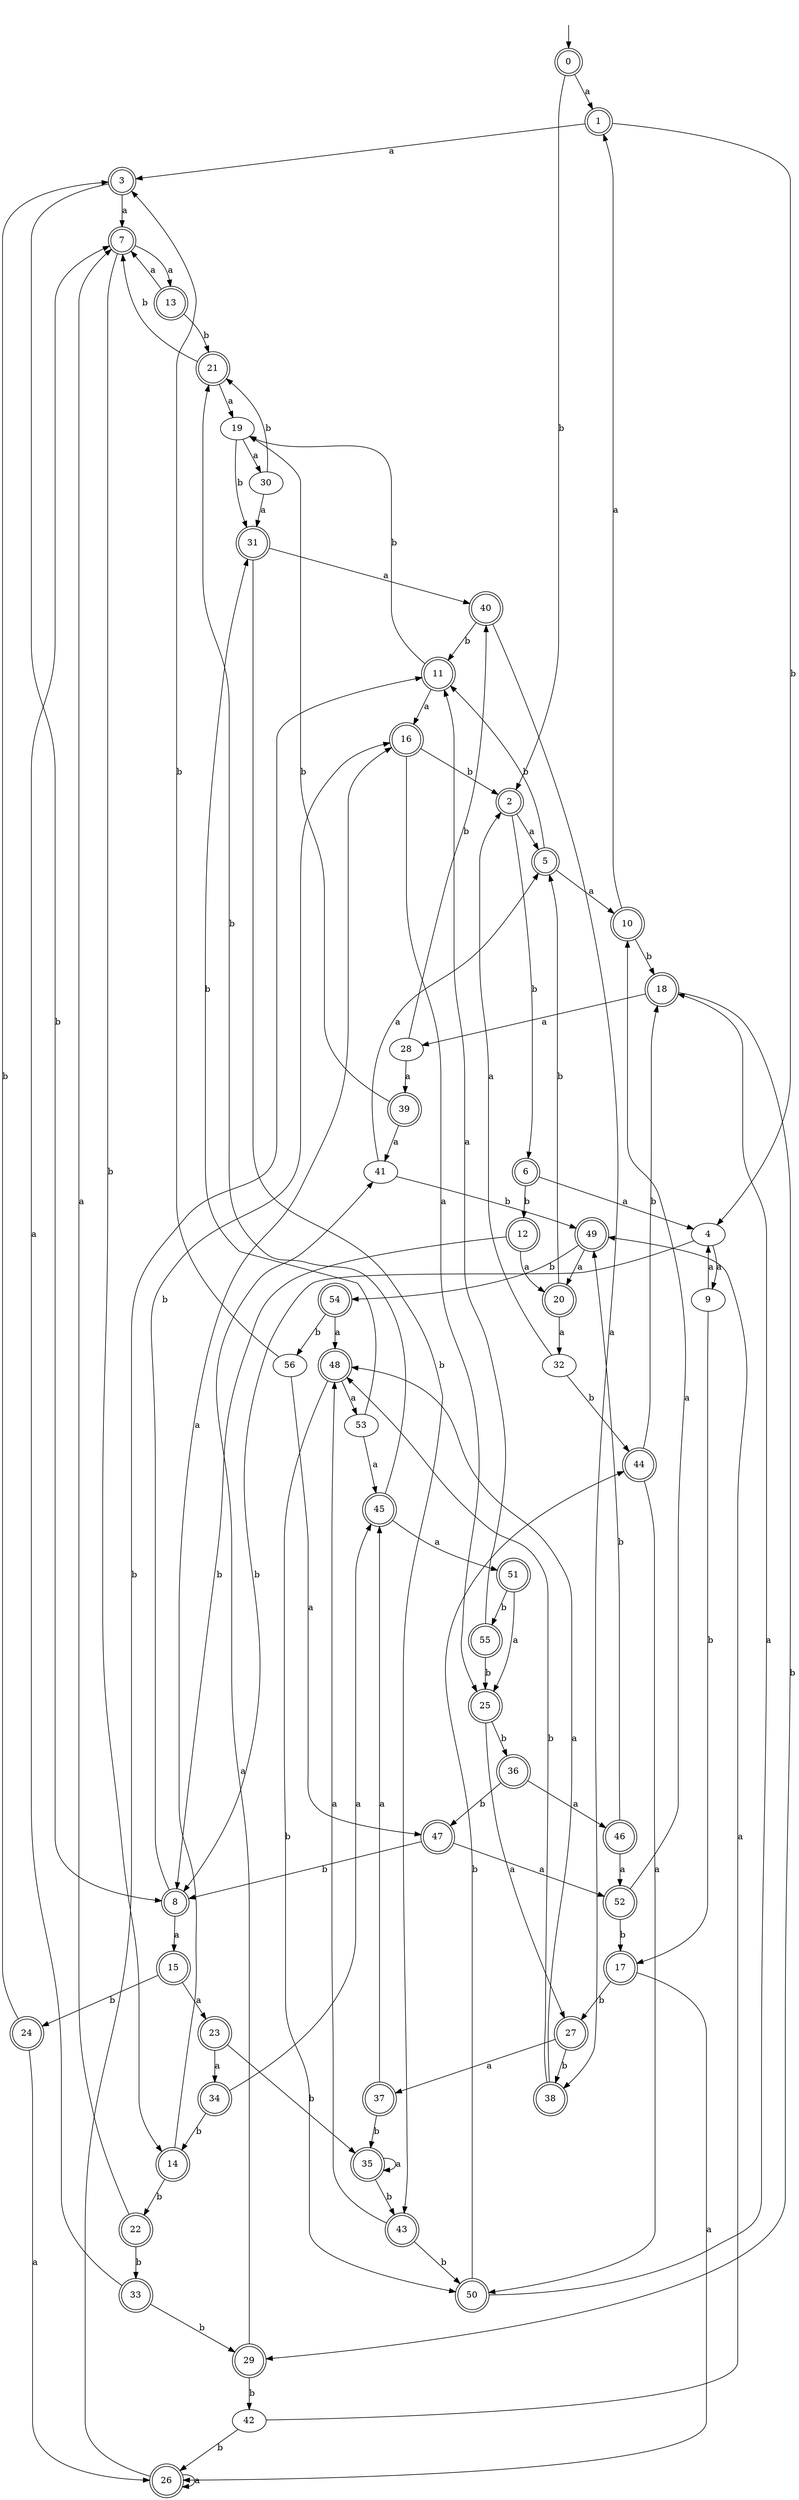digraph RandomDFA {
  __start0 [label="", shape=none];
  __start0 -> 0 [label=""];
  0 [shape=circle] [shape=doublecircle]
  0 -> 1 [label="a"]
  0 -> 2 [label="b"]
  1 [shape=doublecircle]
  1 -> 3 [label="a"]
  1 -> 4 [label="b"]
  2 [shape=doublecircle]
  2 -> 5 [label="a"]
  2 -> 6 [label="b"]
  3 [shape=doublecircle]
  3 -> 7 [label="a"]
  3 -> 8 [label="b"]
  4
  4 -> 9 [label="a"]
  4 -> 8 [label="b"]
  5 [shape=doublecircle]
  5 -> 10 [label="a"]
  5 -> 11 [label="b"]
  6 [shape=doublecircle]
  6 -> 4 [label="a"]
  6 -> 12 [label="b"]
  7 [shape=doublecircle]
  7 -> 13 [label="a"]
  7 -> 14 [label="b"]
  8 [shape=doublecircle]
  8 -> 15 [label="a"]
  8 -> 16 [label="b"]
  9
  9 -> 4 [label="a"]
  9 -> 17 [label="b"]
  10 [shape=doublecircle]
  10 -> 1 [label="a"]
  10 -> 18 [label="b"]
  11 [shape=doublecircle]
  11 -> 16 [label="a"]
  11 -> 19 [label="b"]
  12 [shape=doublecircle]
  12 -> 20 [label="a"]
  12 -> 8 [label="b"]
  13 [shape=doublecircle]
  13 -> 7 [label="a"]
  13 -> 21 [label="b"]
  14 [shape=doublecircle]
  14 -> 16 [label="a"]
  14 -> 22 [label="b"]
  15 [shape=doublecircle]
  15 -> 23 [label="a"]
  15 -> 24 [label="b"]
  16 [shape=doublecircle]
  16 -> 25 [label="a"]
  16 -> 2 [label="b"]
  17 [shape=doublecircle]
  17 -> 26 [label="a"]
  17 -> 27 [label="b"]
  18 [shape=doublecircle]
  18 -> 28 [label="a"]
  18 -> 29 [label="b"]
  19
  19 -> 30 [label="a"]
  19 -> 31 [label="b"]
  20 [shape=doublecircle]
  20 -> 32 [label="a"]
  20 -> 5 [label="b"]
  21 [shape=doublecircle]
  21 -> 19 [label="a"]
  21 -> 7 [label="b"]
  22 [shape=doublecircle]
  22 -> 7 [label="a"]
  22 -> 33 [label="b"]
  23 [shape=doublecircle]
  23 -> 34 [label="a"]
  23 -> 35 [label="b"]
  24 [shape=doublecircle]
  24 -> 26 [label="a"]
  24 -> 3 [label="b"]
  25 [shape=doublecircle]
  25 -> 27 [label="a"]
  25 -> 36 [label="b"]
  26 [shape=doublecircle]
  26 -> 26 [label="a"]
  26 -> 11 [label="b"]
  27 [shape=doublecircle]
  27 -> 37 [label="a"]
  27 -> 38 [label="b"]
  28
  28 -> 39 [label="a"]
  28 -> 40 [label="b"]
  29 [shape=doublecircle]
  29 -> 41 [label="a"]
  29 -> 42 [label="b"]
  30
  30 -> 31 [label="a"]
  30 -> 21 [label="b"]
  31 [shape=doublecircle]
  31 -> 40 [label="a"]
  31 -> 43 [label="b"]
  32
  32 -> 2 [label="a"]
  32 -> 44 [label="b"]
  33 [shape=doublecircle]
  33 -> 7 [label="a"]
  33 -> 29 [label="b"]
  34 [shape=doublecircle]
  34 -> 45 [label="a"]
  34 -> 14 [label="b"]
  35 [shape=doublecircle]
  35 -> 35 [label="a"]
  35 -> 43 [label="b"]
  36 [shape=doublecircle]
  36 -> 46 [label="a"]
  36 -> 47 [label="b"]
  37 [shape=doublecircle]
  37 -> 45 [label="a"]
  37 -> 35 [label="b"]
  38 [shape=doublecircle]
  38 -> 48 [label="a"]
  38 -> 48 [label="b"]
  39 [shape=doublecircle]
  39 -> 41 [label="a"]
  39 -> 19 [label="b"]
  40 [shape=doublecircle]
  40 -> 38 [label="a"]
  40 -> 11 [label="b"]
  41
  41 -> 5 [label="a"]
  41 -> 49 [label="b"]
  42
  42 -> 49 [label="a"]
  42 -> 26 [label="b"]
  43 [shape=doublecircle]
  43 -> 48 [label="a"]
  43 -> 50 [label="b"]
  44 [shape=doublecircle]
  44 -> 50 [label="a"]
  44 -> 18 [label="b"]
  45 [shape=doublecircle]
  45 -> 51 [label="a"]
  45 -> 21 [label="b"]
  46 [shape=doublecircle]
  46 -> 52 [label="a"]
  46 -> 49 [label="b"]
  47 [shape=doublecircle]
  47 -> 52 [label="a"]
  47 -> 8 [label="b"]
  48 [shape=doublecircle]
  48 -> 53 [label="a"]
  48 -> 50 [label="b"]
  49 [shape=doublecircle]
  49 -> 20 [label="a"]
  49 -> 54 [label="b"]
  50 [shape=doublecircle]
  50 -> 18 [label="a"]
  50 -> 44 [label="b"]
  51 [shape=doublecircle]
  51 -> 25 [label="a"]
  51 -> 55 [label="b"]
  52 [shape=doublecircle]
  52 -> 10 [label="a"]
  52 -> 17 [label="b"]
  53
  53 -> 45 [label="a"]
  53 -> 31 [label="b"]
  54 [shape=doublecircle]
  54 -> 48 [label="a"]
  54 -> 56 [label="b"]
  55 [shape=doublecircle]
  55 -> 11 [label="a"]
  55 -> 25 [label="b"]
  56
  56 -> 47 [label="a"]
  56 -> 3 [label="b"]
}
